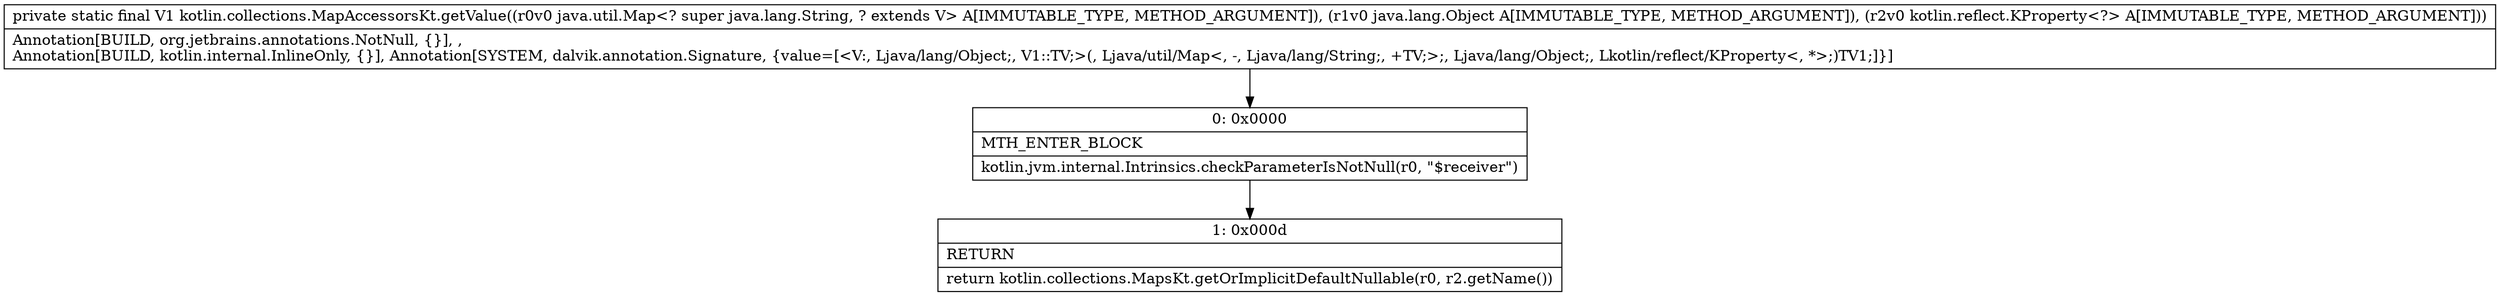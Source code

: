 digraph "CFG forkotlin.collections.MapAccessorsKt.getValue(Ljava\/util\/Map;Ljava\/lang\/Object;Lkotlin\/reflect\/KProperty;)Ljava\/lang\/Object;" {
Node_0 [shape=record,label="{0\:\ 0x0000|MTH_ENTER_BLOCK\l|kotlin.jvm.internal.Intrinsics.checkParameterIsNotNull(r0, \"$receiver\")\l}"];
Node_1 [shape=record,label="{1\:\ 0x000d|RETURN\l|return kotlin.collections.MapsKt.getOrImplicitDefaultNullable(r0, r2.getName())\l}"];
MethodNode[shape=record,label="{private static final V1 kotlin.collections.MapAccessorsKt.getValue((r0v0 java.util.Map\<? super java.lang.String, ? extends V\> A[IMMUTABLE_TYPE, METHOD_ARGUMENT]), (r1v0 java.lang.Object A[IMMUTABLE_TYPE, METHOD_ARGUMENT]), (r2v0 kotlin.reflect.KProperty\<?\> A[IMMUTABLE_TYPE, METHOD_ARGUMENT]))  | Annotation[BUILD, org.jetbrains.annotations.NotNull, \{\}], , \lAnnotation[BUILD, kotlin.internal.InlineOnly, \{\}], Annotation[SYSTEM, dalvik.annotation.Signature, \{value=[\<V:, Ljava\/lang\/Object;, V1::TV;\>(, Ljava\/util\/Map\<, \-, Ljava\/lang\/String;, +TV;\>;, Ljava\/lang\/Object;, Lkotlin\/reflect\/KProperty\<, *\>;)TV1;]\}]\l}"];
MethodNode -> Node_0;
Node_0 -> Node_1;
}

